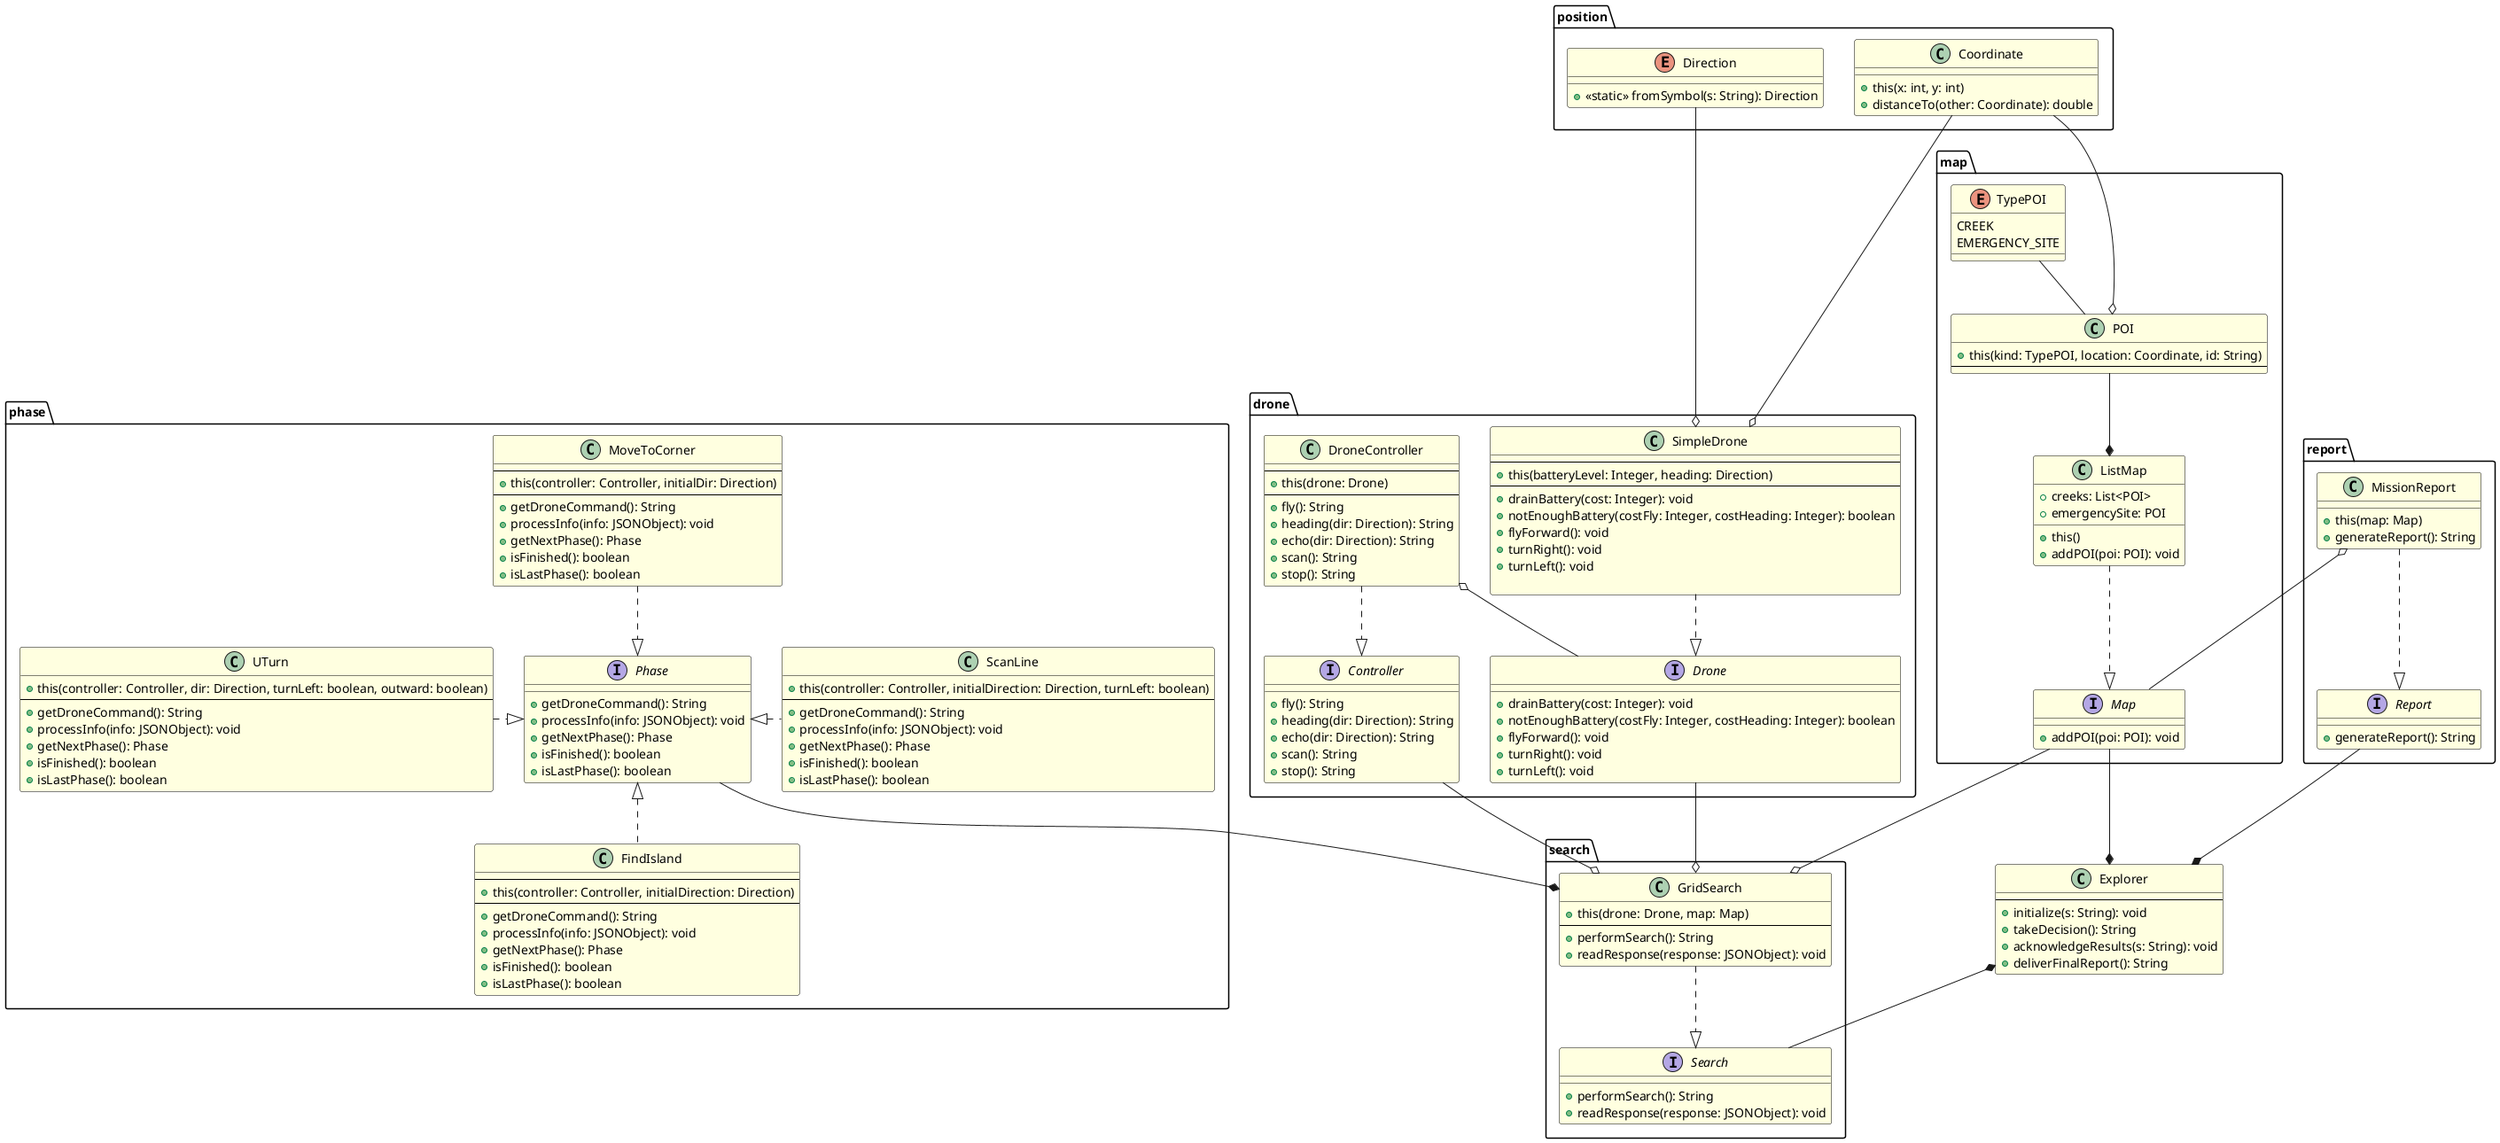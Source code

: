 @startuml A2
!define MyTheme
skinparam class {
    BackgroundColor #LightYellow
    BorderColor #000000
    FontColor #000000
}

skinparam stereotypeCBackgroundColor #LightYellow
skinparam stereotypeCBorderColor #000000
skinparam stereotypeCFontColor #000000


package drone {
    interface Controller {
        + fly(): String
        + heading(dir: Direction): String
        + echo(dir: Direction): String
        + scan(): String
        + stop(): String
  
    }

    interface Drone {
    '   + getBatteryLevel(): Integer
        + drainBattery(cost: Integer): void
        + notEnoughBattery(costFly: Integer, costHeading: Integer): boolean
        '   + getHeading(): Direction
        '   + getLocation(): Coordinate
        + flyForward(): void
        + turnRight(): void
        + turnLeft(): void
    }

    class DroneController {
    '   - drone: Drone
        --
        + this(drone: Drone)
        --
        + fly(): String
        + heading(dir: Direction): String
        + echo(dir: Direction): String
        + scan(): String
        + stop(): String
    }

    class SimpleDrone {
        '   - batteryLevel: Integer
        '   - heading: Direction
        '   - location: Coordinate
        --
        + this(batteryLevel: Integer, heading: Direction)
        --
        + drainBattery(cost: Integer): void
        + notEnoughBattery(costFly: Integer, costHeading: Integer): boolean
        + flyForward(): void
        + turnRight(): void
        + turnLeft(): void

        '   + getBatteryLevel(): Integer
        '   + getHeading(): Direction
        '   + getLocation(): Coordinate
    }

}



package map {
    class ListMap {
    + creeks: List<POI>
    + emergencySite: POI
    ' --
    + this()
    ' --
    + addPOI(poi: POI): void
    ' + getEmergencySiteID(): String
    ' + getClosetCreekID(): String
}

    interface Map {
        + addPOI(poi: POI): void
        ' + getEmergencySiteID(): String
        ' + getClosetCreekID(): String
    }

    enum TypePOI {
        CREEK
        EMERGENCY_SITE
    }

    class POI {
        '   - kind: TypePOI
        '   - location: Coordinate
        '   - id: String
        '   --
        + this(kind: TypePOI, location: Coordinate, id: String)
        --
        '   + getKind(): TypePOI
        '   + getLocation(): Coordinate
        '   + getID(): String
    }
}




package phase {
    class UTurn {
        ' - controller: Controller
        ' - direction: Direction
        ' - turnLeft: boolean
        ' - hasTurned: boolean
        ' - turnCount: Integer
        ' - FLY: Integer
        ' - TURN_OPPOSITE: Integer
        ' - command: String
        ' --
        + this(controller: Controller, dir: Direction, turnLeft: boolean, outward: boolean)
        --
        + getDroneCommand(): String
        + processInfo(info: JSONObject): void
        + getNextPhase(): Phase
        + isFinished(): boolean
        + isLastPhase(): boolean
        ' - turnCommand(durLeft: boolean): String
    }
    class ScanLine {
        ' - State: enum
        ' - logger: Logger
        ' - controller: Controller
        ' - direction: Direction
        ' - turnLeft: boolean
        ' - offIsland: boolean
        ' - hasMoved: boolean
        ' - moveOutwards: boolean
        ' - state: State
        ' --
        + this(controller: Controller, initialDirection: Direction, turnLeft: boolean)
        --
        + getDroneCommand(): String
        + processInfo(info: JSONObject): void
        + getNextPhase(): Phase
        + isFinished(): boolean
        + isLastPhase(): boolean
        ' - isDroneOffLand(info: JSONObject): boolean
    }
    class MoveToCorner {
        ' - State: enum
        ' - logger: Logger
        ' - controller: Controller
        ' - direction: Direction
        ' - finalDirection: Direction
        ' - state: State
        ' - distanceLeft: int
        ' - distanceRight: int
        ' - distanceTraveled: int
        ' - hasReachedCorner: boolean
        --
        + this(controller: Controller, initialDir: Direction)
        --
        + getDroneCommand(): String
        + processInfo(info: JSONObject): void
        + getNextPhase(): Phase
        + isFinished(): boolean
        + isLastPhase(): boolean
    }
    class FindIsland {
        ' - State: enum
        ' - logger: Logger
        ' - direction: Direction
        ' - atIsland: boolean
        ' - uTurnLeft: boolean
        ' - flightsToIsland: Integer
        ' - state: State
        --
        + this(controller: Controller, initialDirection: Direction)
        --
        + getDroneCommand(): String
        + processInfo(info: JSONObject): void
        + getNextPhase(): Phase
        + isFinished(): boolean
        + isLastPhase(): boolean
    }
    interface Phase {
        + getDroneCommand(): String
        + processInfo(info: JSONObject): void
        + getNextPhase(): Phase
        + isFinished(): boolean
        + isLastPhase(): boolean
    }
}



package position {
    enum Direction {
    '   - symbol: String
    '   --
    '   + getSymbol(): String
    '   + getRight(): Direction
    '   + getLeft(): Direction
    + <<static>> fromSymbol(s: String): Direction
  
    }
    class Coordinate {
        ' - x: int
        ' - y: int
        ' --
        + this(x: int, y: int)
        ' --
        ' + getX(): int
        ' + getY(): int
        ' + setX(x: int): void
        ' + setY(y: int): void
        + distanceTo(other: Coordinate): double
    }
}


package search {
    class GridSearch {
        '   - logger: Logger
        '   - drone: Drone
        '   - controller: Controller
        '   - map: Map
        '   - phase: Phase
        '   --
        + this(drone: Drone, map: Map)
        --
        + performSearch(): String
        + readResponse(response: JSONObject): void
    }

    interface Search {
        + performSearch(): String
        + readResponse(response: JSONObject): void
    }

}



package report{
    class MissionReport{
        ' - map: Map
        ' --
        + this(map: Map)
        ' --
        + generateReport(): String
        ' - closestCreekID(): String
        ' - emergencySiteID(): String
    }

    interface Report{
        + generateReport(): String
    }
}

class Explorer {
    '   - logger: Logger
    '   - drone: Drone
    '   - gridSearch: Search
    '   - map: Map
    --
    + initialize(s: String): void
    + takeDecision(): String
    + acknowledgeResults(s: String): void
    + deliverFinalReport(): String
}

' phase package
Phase <|.up. MoveToCorner
Phase <|.. FindIsland
Phase <|..right. ScanLine
Phase <|..left. UTurn
' Direction -up- FindIsland
' Direction -up- MoveToCorner
' Direction -up- ScanLine
' Direction -up- UTurn

' search package
Search <|.up. GridSearch



' drone package
Controller <|.up. DroneController
Drone <|.up. SimpleDrone
DroneController o-- Drone


' report package
Report <|.up. MissionReport


' position package
Coordinate --o POI

' map package
Map <|.up. ListMap
POI --* ListMap
TypePOI -- POI


Drone --o GridSearch
Controller --o GridSearch
Map -down-o GridSearch
GridSearch *-up- Phase

Coordinate ----o SimpleDrone
Direction ----o SimpleDrone



MissionReport o-- Map

' UTurn o-up- Controller
' ScanLine o---- Controller
' FindIsland o---- Controller
' MoveToCorner o---- Controller



Search -up-* Explorer
Map --* Explorer
Report --* Explorer

@enduml